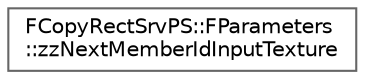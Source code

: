 digraph "Graphical Class Hierarchy"
{
 // INTERACTIVE_SVG=YES
 // LATEX_PDF_SIZE
  bgcolor="transparent";
  edge [fontname=Helvetica,fontsize=10,labelfontname=Helvetica,labelfontsize=10];
  node [fontname=Helvetica,fontsize=10,shape=box,height=0.2,width=0.4];
  rankdir="LR";
  Node0 [id="Node000000",label="FCopyRectSrvPS::FParameters\l::zzNextMemberIdInputTexture",height=0.2,width=0.4,color="grey40", fillcolor="white", style="filled",URL="$dc/dbb/structFCopyRectSrvPS_1_1FParameters_1_1zzNextMemberIdInputTexture.html",tooltip=" "];
}
